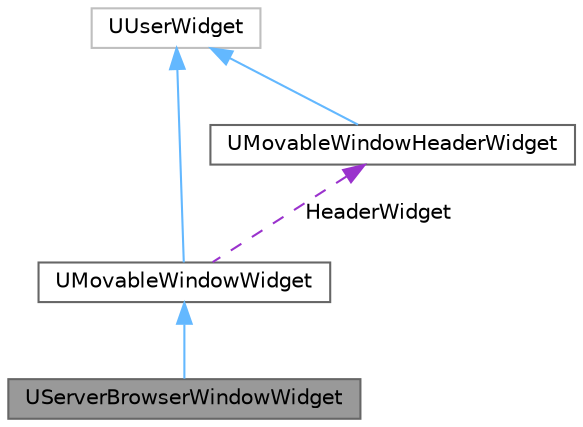 digraph "UServerBrowserWindowWidget"
{
 // LATEX_PDF_SIZE
  bgcolor="transparent";
  edge [fontname=Helvetica,fontsize=10,labelfontname=Helvetica,labelfontsize=10];
  node [fontname=Helvetica,fontsize=10,shape=box,height=0.2,width=0.4];
  Node1 [label="UServerBrowserWindowWidget",height=0.2,width=0.4,color="gray40", fillcolor="grey60", style="filled", fontcolor="black",tooltip="Server browser movable window widget."];
  Node2 -> Node1 [dir="back",color="steelblue1",style="solid"];
  Node2 [label="UMovableWindowWidget",height=0.2,width=0.4,color="gray40", fillcolor="white", style="filled",URL="$class_u_movable_window_widget.html",tooltip="Movable window widget."];
  Node3 -> Node2 [dir="back",color="steelblue1",style="solid"];
  Node3 [label="UUserWidget",height=0.2,width=0.4,color="grey75", fillcolor="white", style="filled",tooltip=" "];
  Node4 -> Node2 [dir="back",color="darkorchid3",style="dashed",label=" HeaderWidget" ];
  Node4 [label="UMovableWindowHeaderWidget",height=0.2,width=0.4,color="gray40", fillcolor="white", style="filled",URL="$class_u_movable_window_header_widget.html",tooltip="Movable header for the window."];
  Node3 -> Node4 [dir="back",color="steelblue1",style="solid"];
}
